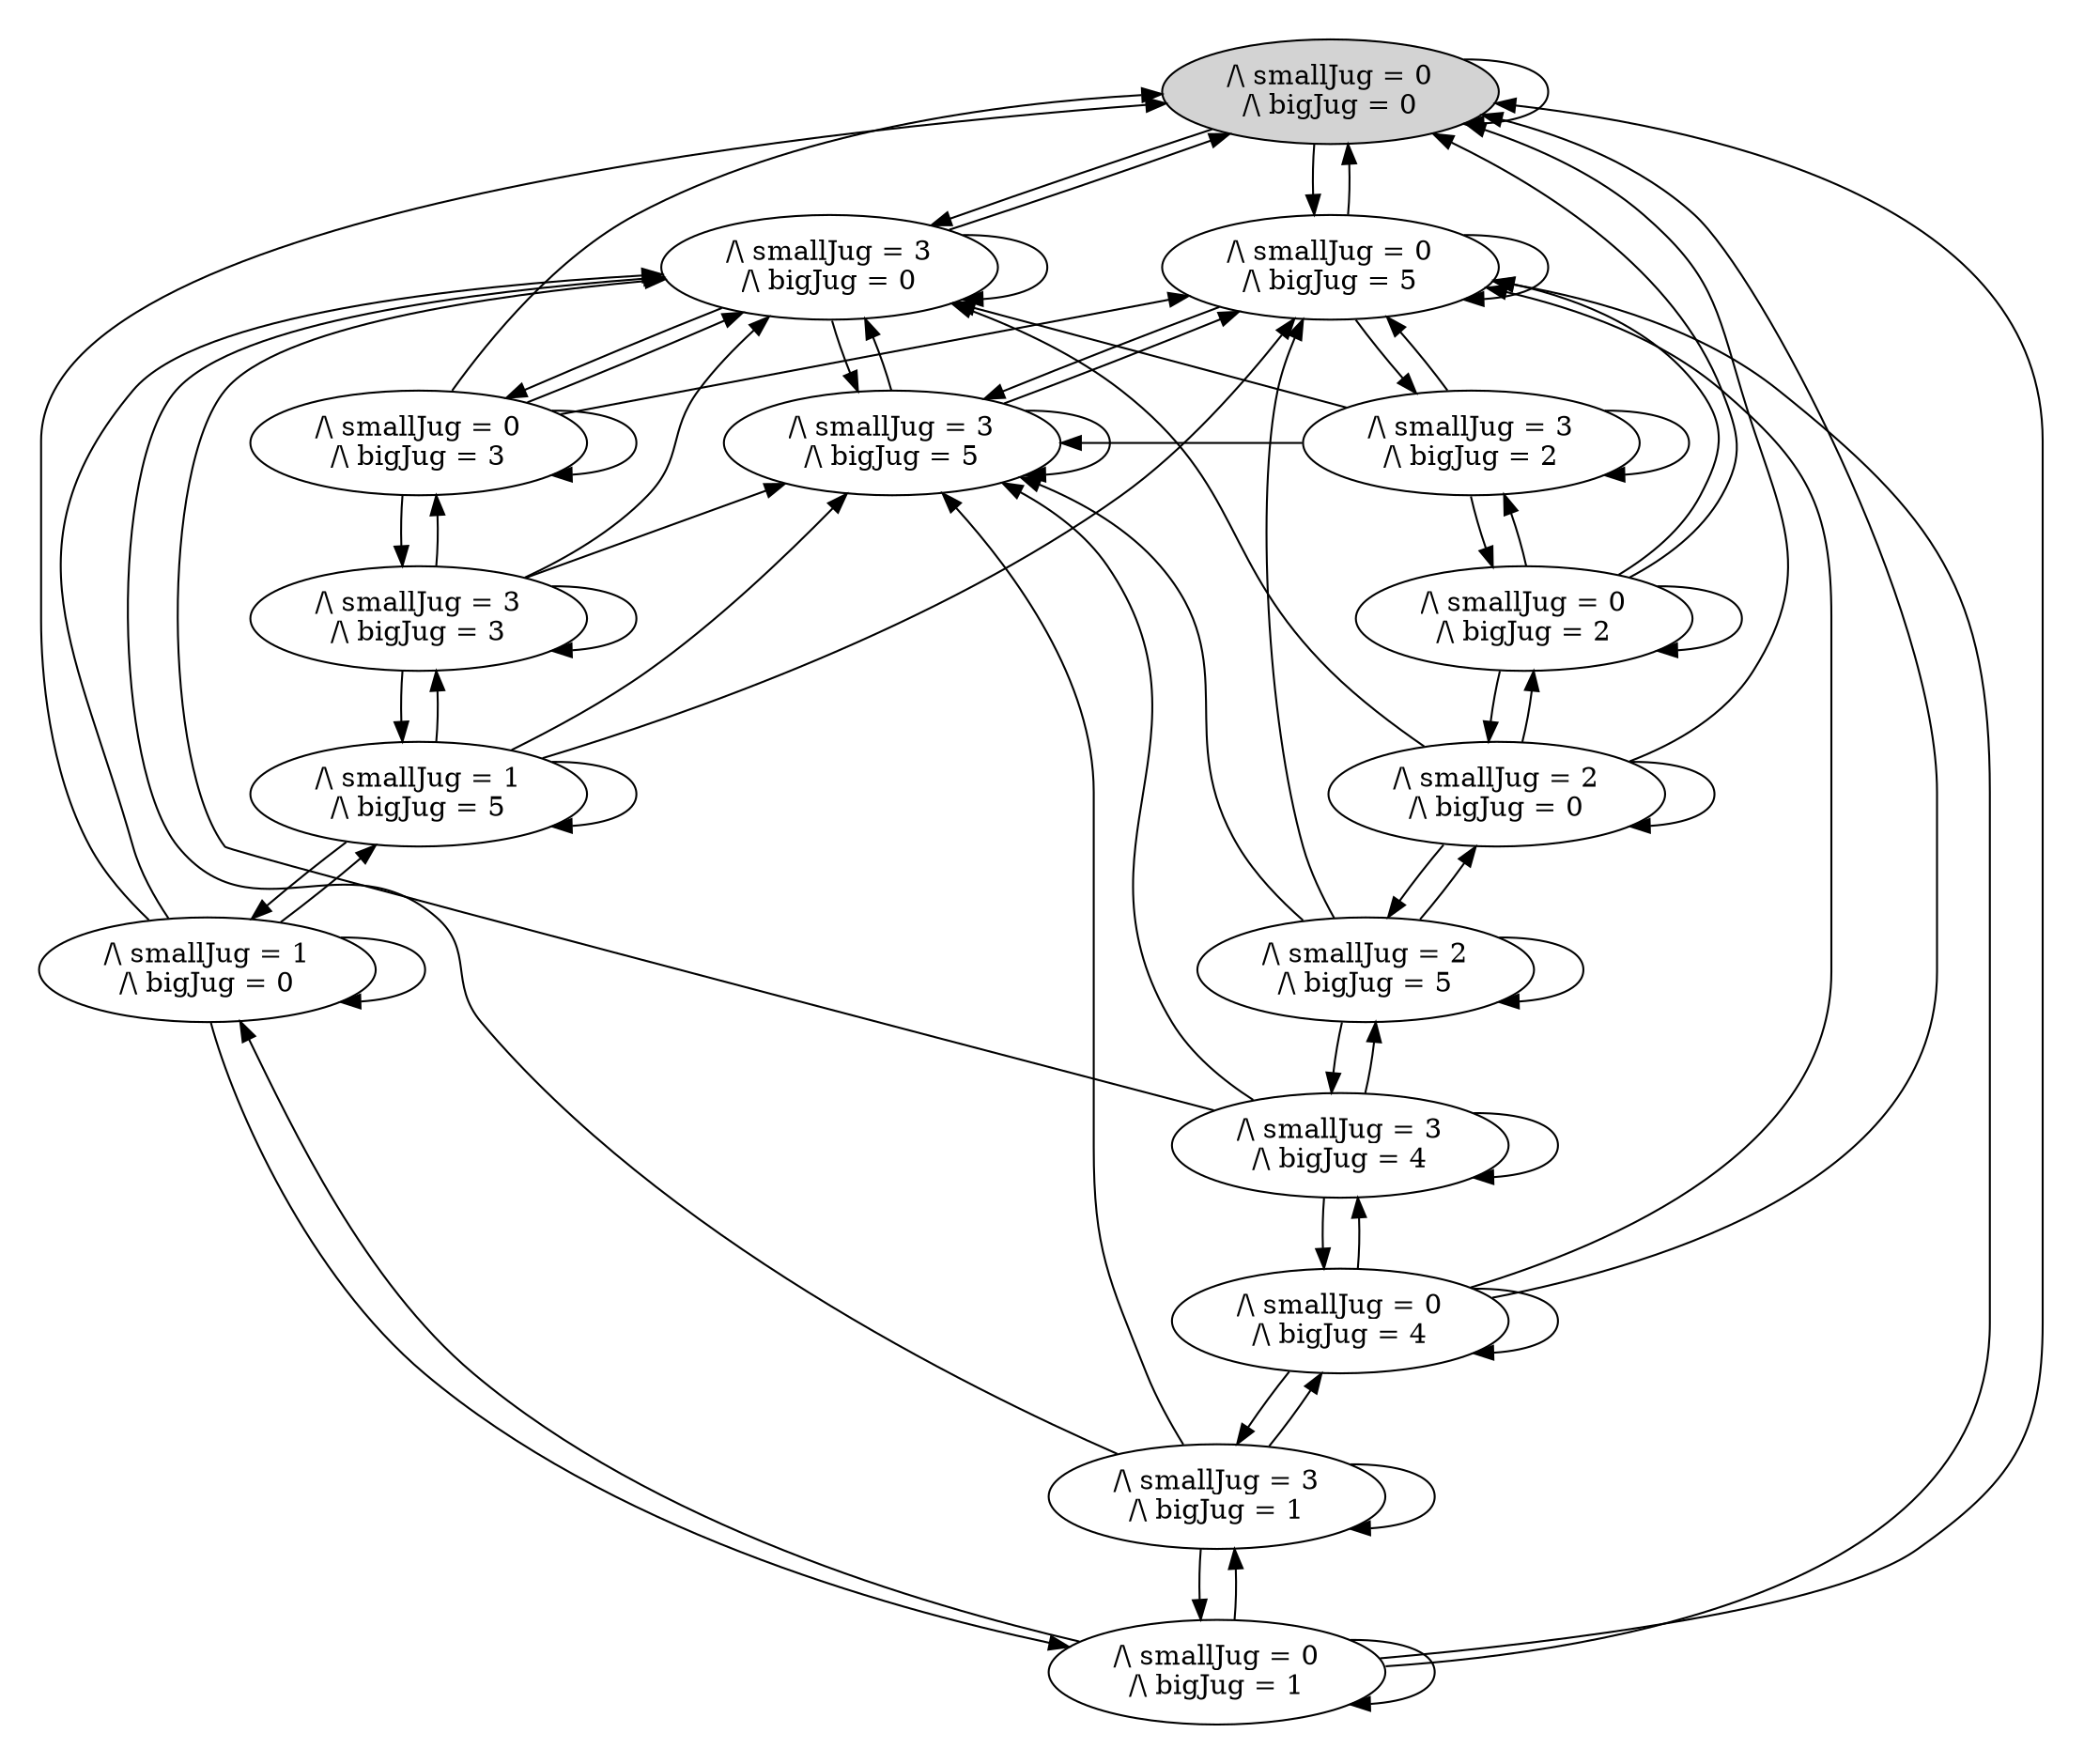 strict digraph DiskGraph {
nodesep=0.35;
subgraph cluster_graph {
color="white";
-5981131645039120853 [label="/\\ smallJug = 0\n/\\ bigJug = 0",style = filled]
-5981131645039120853 -> 2592114975108630644 [label="",color="black",fontcolor="black"];
2592114975108630644 [label="/\\ smallJug = 3\n/\\ bigJug = 0"];
2592114975108630644 -> 2592114975108630644 [label="",color="black",fontcolor="black"];
-5981131645039120853 -> -1950330936256331760 [label="",color="black",fontcolor="black"];
-1950330936256331760 [label="/\\ smallJug = 0\n/\\ bigJug = 5"];
2592114975108630644 -> 7775679142618916431 [label="",color="black",fontcolor="black"];
7775679142618916431 [label="/\\ smallJug = 3\n/\\ bigJug = 5"];
-1950330936256331760 -> 7775679142618916431 [label="",color="black",fontcolor="black"];
2592114975108630644 -> -5981131645039120853 [label="",color="black",fontcolor="black"];
-5981131645039120853 -> -5981131645039120853 [label="",color="black",fontcolor="black"];
2592114975108630644 -> 2592114975108630644 [label="",color="black",fontcolor="black"];
7775679142618916431 -> 7775679142618916431 [label="",color="black",fontcolor="black"];
-1950330936256331760 -> -1950330936256331760 [label="",color="black",fontcolor="black"];
7775679142618916431 -> 7775679142618916431 [label="",color="black",fontcolor="black"];
-1950330936256331760 -> -1950330936256331760 [label="",color="black",fontcolor="black"];
-5981131645039120853 -> -5981131645039120853 [label="",color="black",fontcolor="black"];
-1950330936256331760 -> -5981131645039120853 [label="",color="black",fontcolor="black"];
7775679142618916431 -> -1950330936256331760 [label="",color="black",fontcolor="black"];
7775679142618916431 -> 2592114975108630644 [label="",color="black",fontcolor="black"];
-5981131645039120853 -> -5981131645039120853 [label="",color="black",fontcolor="black"];
-1950330936256331760 -> -1950330936256331760 [label="",color="black",fontcolor="black"];
2592114975108630644 -> 1130822060542894681 [label="",color="black",fontcolor="black"];
1130822060542894681 [label="/\\ smallJug = 0\n/\\ bigJug = 3"];
7775679142618916431 -> 7775679142618916431 [label="",color="black",fontcolor="black"];
-5981131645039120853 -> -5981131645039120853 [label="",color="black",fontcolor="black"];
1130822060542894681 -> -9171943413738650618 [label="",color="black",fontcolor="black"];
-9171943413738650618 [label="/\\ smallJug = 3\n/\\ bigJug = 3"];
7775679142618916431 -> 7775679142618916431 [label="",color="black",fontcolor="black"];
-1950330936256331760 -> 8848686487047956915 [label="",color="black",fontcolor="black"];
8848686487047956915 [label="/\\ smallJug = 3\n/\\ bigJug = 2"];
-9171943413738650618 -> -9171943413738650618 [label="",color="black",fontcolor="black"];
1130822060542894681 -> -1950330936256331760 [label="",color="black",fontcolor="black"];
2592114975108630644 -> 2592114975108630644 [label="",color="black",fontcolor="black"];
1130822060542894681 -> 1130822060542894681 [label="",color="black",fontcolor="black"];
-9171943413738650618 -> 7775679142618916431 [label="",color="black",fontcolor="black"];
8848686487047956915 -> 8848686487047956915 [label="",color="black",fontcolor="black"];
-9171943413738650618 -> 1130822060542894681 [label="",color="black",fontcolor="black"];
8848686487047956915 -> 7775679142618916431 [label="",color="black",fontcolor="black"];
1130822060542894681 -> -5981131645039120853 [label="",color="black",fontcolor="black"];
8848686487047956915 -> -735472290887594004 [label="",color="black",fontcolor="black"];
-735472290887594004 [label="/\\ smallJug = 0\n/\\ bigJug = 2"];
-9171943413738650618 -> 2592114975108630644 [label="",color="black",fontcolor="black"];
1130822060542894681 -> 1130822060542894681 [label="",color="black",fontcolor="black"];
8848686487047956915 -> 2592114975108630644 [label="",color="black",fontcolor="black"];
-735472290887594004 -> 8848686487047956915 [label="",color="black",fontcolor="black"];
1130822060542894681 -> 2592114975108630644 [label="",color="black",fontcolor="black"];
-9171943413738650618 -> -7056491655326948827 [label="",color="black",fontcolor="black"];
-7056491655326948827 [label="/\\ smallJug = 1\n/\\ bigJug = 5"];
8848686487047956915 -> -1950330936256331760 [label="",color="black",fontcolor="black"];
-735472290887594004 -> -1950330936256331760 [label="",color="black",fontcolor="black"];
-7056491655326948827 -> 7775679142618916431 [label="",color="black",fontcolor="black"];
8848686487047956915 -> 8848686487047956915 [label="",color="black",fontcolor="black"];
-7056491655326948827 -> -7056491655326948827 [label="",color="black",fontcolor="black"];
-7056491655326948827 -> -1950330936256331760 [label="",color="black",fontcolor="black"];
-9171943413738650618 -> -9171943413738650618 [label="",color="black",fontcolor="black"];
-7056491655326948827 -> -3025427102177539042 [label="",color="black",fontcolor="black"];
-3025427102177539042 [label="/\\ smallJug = 1\n/\\ bigJug = 0"];
-735472290887594004 -> -735472290887594004 [label="",color="black",fontcolor="black"];
-3025427102177539042 -> 2592114975108630644 [label="",color="black",fontcolor="black"];
-7056491655326948827 -> -7056491655326948827 [label="",color="black",fontcolor="black"];
-3025427102177539042 -> -7056491655326948827 [label="",color="black",fontcolor="black"];
-7056491655326948827 -> -9171943413738650618 [label="",color="black",fontcolor="black"];
-3025427102177539042 -> -5981131645039120853 [label="",color="black",fontcolor="black"];
-735472290887594004 -> -5981131645039120853 [label="",color="black",fontcolor="black"];
-3025427102177539042 -> -3025427102177539042 [label="",color="black",fontcolor="black"];
-735472290887594004 -> -735472290887594004 [label="",color="black",fontcolor="black"];
-3025427102177539042 -> 6234300200463975326 [label="",color="black",fontcolor="black"];
6234300200463975326 [label="/\\ smallJug = 0\n/\\ bigJug = 1"];
-735472290887594004 -> 6414336118716901953 [label="",color="black",fontcolor="black"];
6414336118716901953 [label="/\\ smallJug = 2\n/\\ bigJug = 0"];
6414336118716901953 -> 2592114975108630644 [label="",color="black",fontcolor="black"];
6234300200463975326 -> -2773261193752140351 [label="",color="black",fontcolor="black"];
-2773261193752140351 [label="/\\ smallJug = 3\n/\\ bigJug = 1"];
-3025427102177539042 -> -3025427102177539042 [label="",color="black",fontcolor="black"];
6414336118716901953 -> 1231035872958268538 [label="",color="black",fontcolor="black"];
1231035872958268538 [label="/\\ smallJug = 2\n/\\ bigJug = 5"];
-2773261193752140351 -> -2773261193752140351 [label="",color="black",fontcolor="black"];
6234300200463975326 -> -1950330936256331760 [label="",color="black",fontcolor="black"];
-2773261193752140351 -> 7775679142618916431 [label="",color="black",fontcolor="black"];
6234300200463975326 -> 6234300200463975326 [label="",color="black",fontcolor="black"];
-2773261193752140351 -> 6234300200463975326 [label="",color="black",fontcolor="black"];
6234300200463975326 -> -5981131645039120853 [label="",color="black",fontcolor="black"];
1231035872958268538 -> 7775679142618916431 [label="",color="black",fontcolor="black"];
6234300200463975326 -> 6234300200463975326 [label="",color="black",fontcolor="black"];
6414336118716901953 -> -5981131645039120853 [label="",color="black",fontcolor="black"];
6234300200463975326 -> -3025427102177539042 [label="",color="black",fontcolor="black"];
6414336118716901953 -> 6414336118716901953 [label="",color="black",fontcolor="black"];
1231035872958268538 -> 1231035872958268538 [label="",color="black",fontcolor="black"];
-2773261193752140351 -> 2592114975108630644 [label="",color="black",fontcolor="black"];
1231035872958268538 -> -1950330936256331760 [label="",color="black",fontcolor="black"];
-2773261193752140351 -> 2203781039609458085 [label="",color="black",fontcolor="black"];
2203781039609458085 [label="/\\ smallJug = 0\n/\\ bigJug = 4"];
6414336118716901953 -> -735472290887594004 [label="",color="black",fontcolor="black"];
2203781039609458085 -> -7957106763153290246 [label="",color="black",fontcolor="black"];
-7957106763153290246 [label="/\\ smallJug = 3\n/\\ bigJug = 4"];
6414336118716901953 -> 6414336118716901953 [label="",color="black",fontcolor="black"];
2203781039609458085 -> -1950330936256331760 [label="",color="black",fontcolor="black"];
-2773261193752140351 -> -2773261193752140351 [label="",color="black",fontcolor="black"];
1231035872958268538 -> 6414336118716901953 [label="",color="black",fontcolor="black"];
2203781039609458085 -> 2203781039609458085 [label="",color="black",fontcolor="black"];
-7957106763153290246 -> -7957106763153290246 [label="",color="black",fontcolor="black"];
1231035872958268538 -> 1231035872958268538 [label="",color="black",fontcolor="black"];
-7957106763153290246 -> 7775679142618916431 [label="",color="black",fontcolor="black"];
1231035872958268538 -> -7957106763153290246 [label="",color="black",fontcolor="black"];
-7957106763153290246 -> 2203781039609458085 [label="",color="black",fontcolor="black"];
2203781039609458085 -> -5981131645039120853 [label="",color="black",fontcolor="black"];
-7957106763153290246 -> 2592114975108630644 [label="",color="black",fontcolor="black"];
-7957106763153290246 -> 1231035872958268538 [label="",color="black",fontcolor="black"];
2203781039609458085 -> 2203781039609458085 [label="",color="black",fontcolor="black"];
-7957106763153290246 -> -7957106763153290246 [label="",color="black",fontcolor="black"];
2203781039609458085 -> -2773261193752140351 [label="",color="black",fontcolor="black"];
{rank = same; -5981131645039120853;}
{rank = same; 2592114975108630644;-1950330936256331760;}
{rank = same; 1130822060542894681;7775679142618916431;8848686487047956915;}
{rank = same; -9171943413738650618;-735472290887594004;}
{rank = same; -7056491655326948827;6414336118716901953;}
{rank = same; 1231035872958268538;-3025427102177539042;}
{rank = same; 6234300200463975326;}
{rank = same; -2773261193752140351;}
{rank = same; 2203781039609458085;}
{rank = same; -7957106763153290246;}
}
}